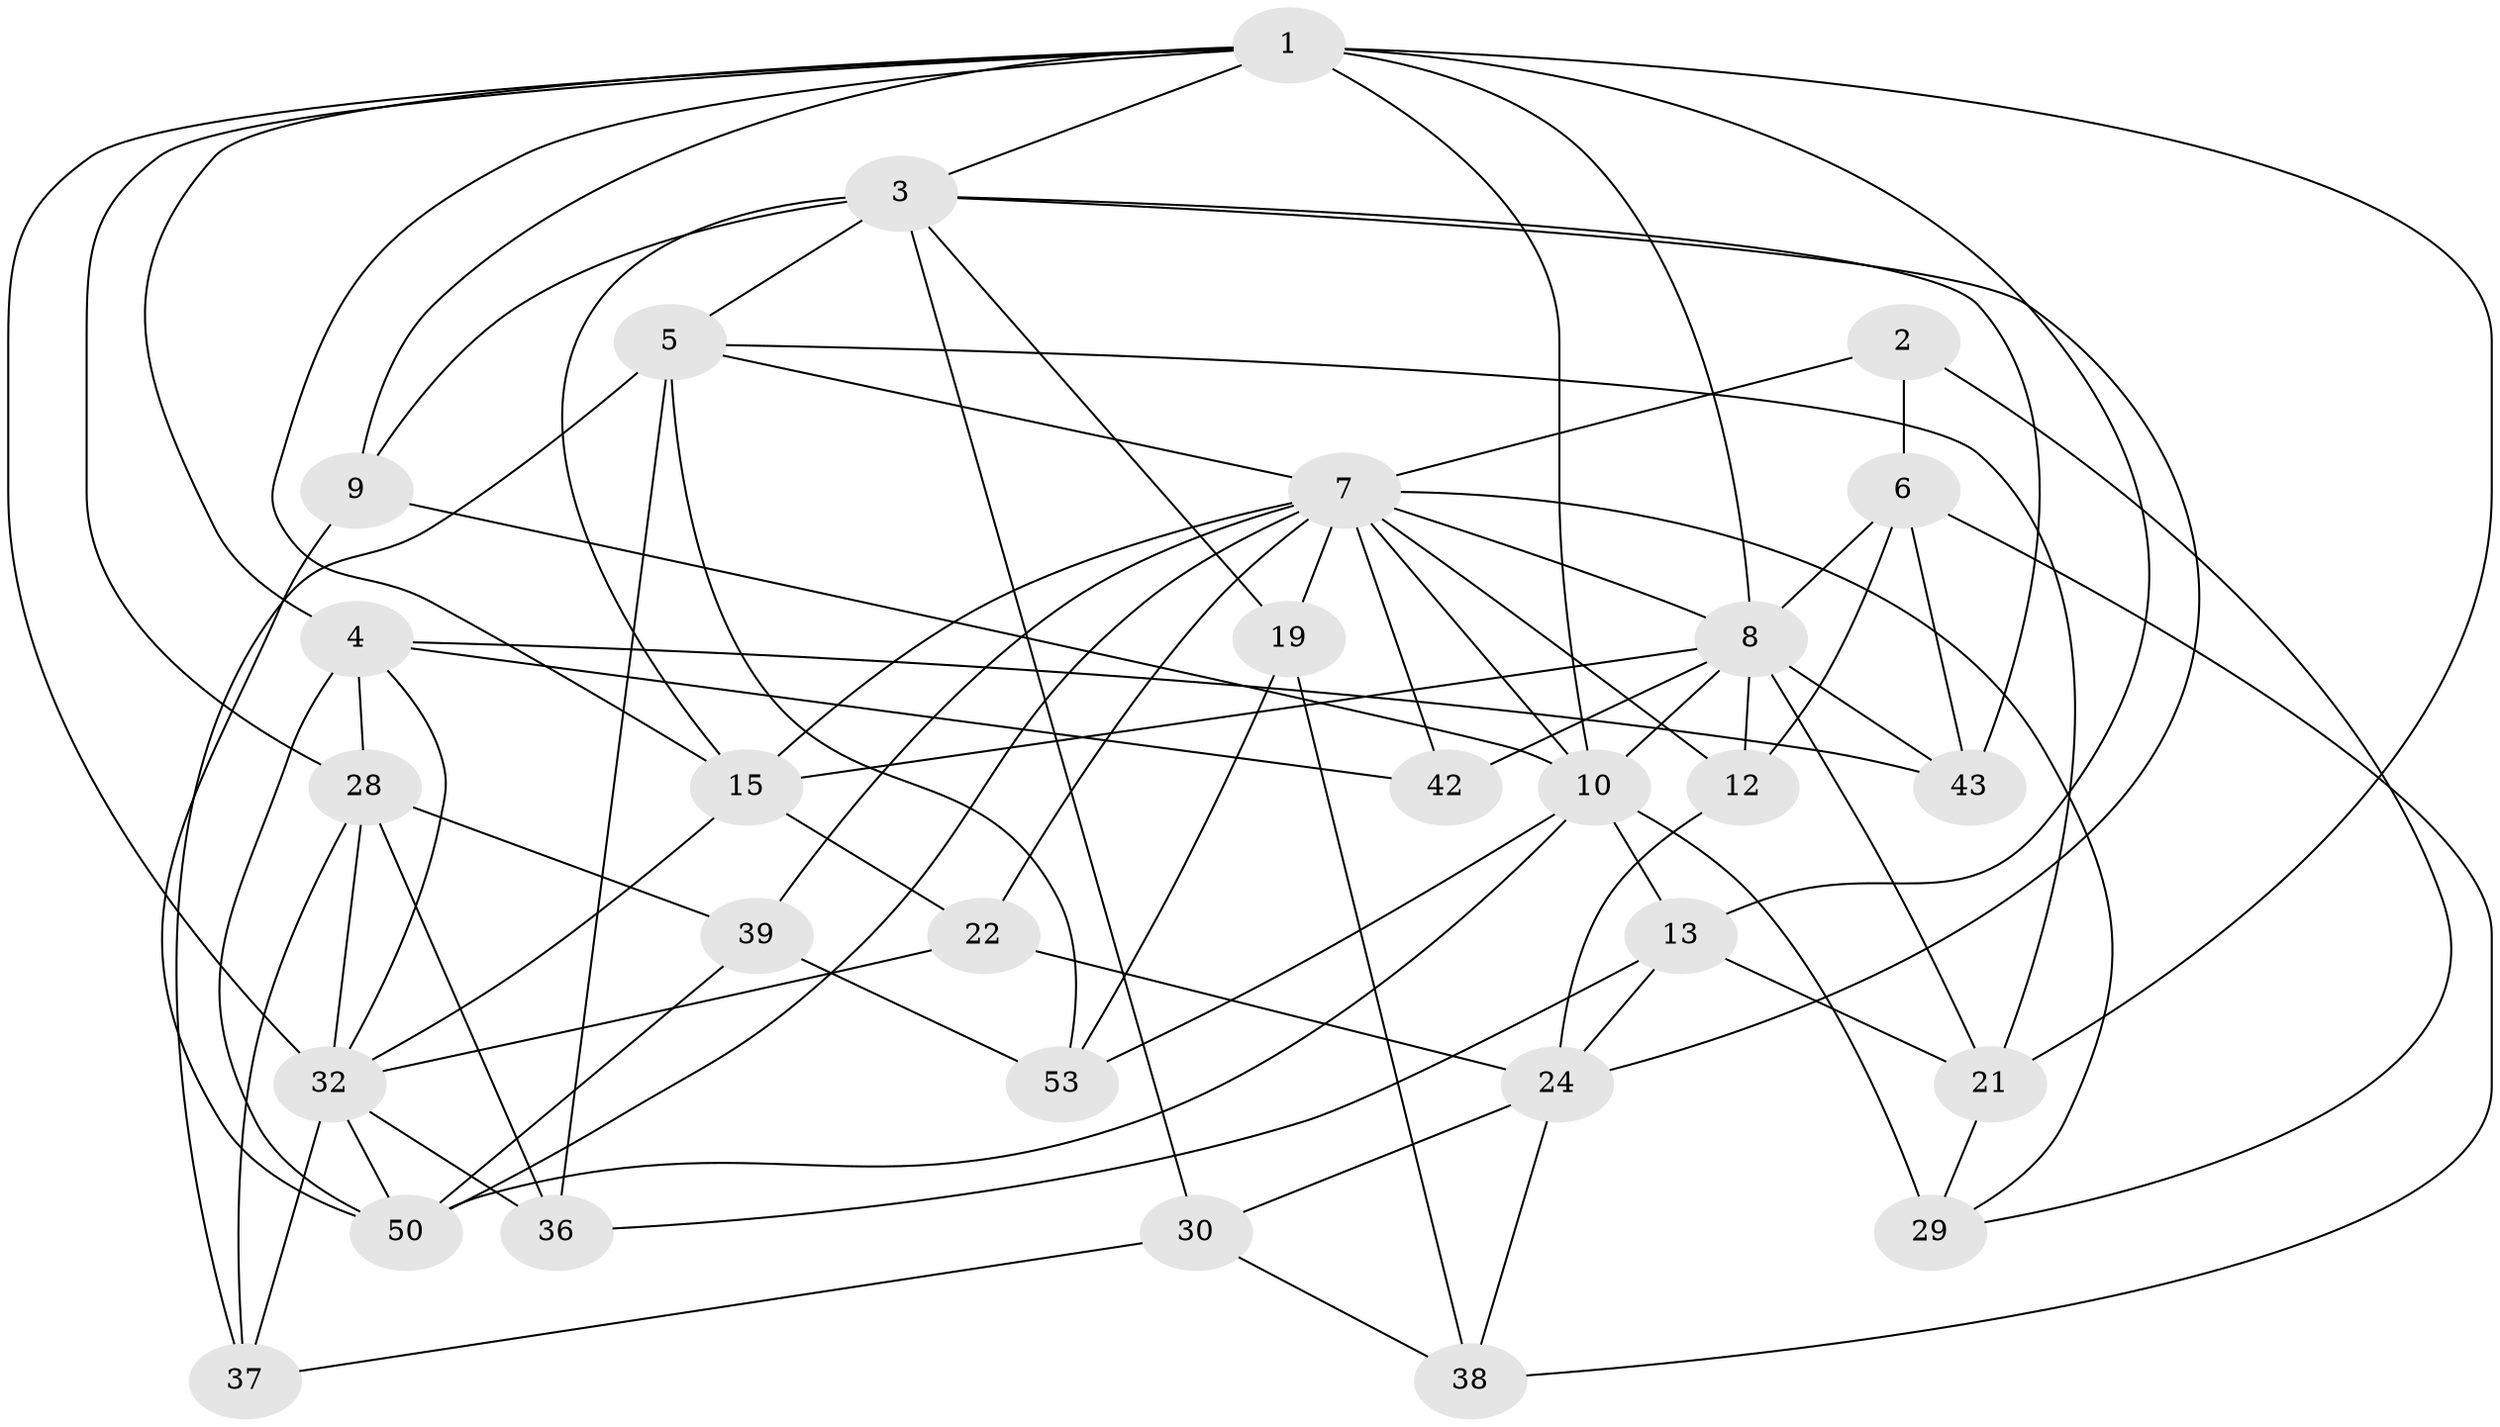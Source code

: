 // original degree distribution, {4: 1.0}
// Generated by graph-tools (version 1.1) at 2025/16/03/09/25 04:16:41]
// undirected, 29 vertices, 80 edges
graph export_dot {
graph [start="1"]
  node [color=gray90,style=filled];
  1 [super="+11+52+14"];
  2;
  3 [super="+59+16"];
  4 [super="+17+57"];
  5 [super="+49"];
  6 [super="+44"];
  7 [super="+46+18"];
  8 [super="+25+56+20"];
  9;
  10 [super="+31+47+34"];
  12;
  13 [super="+23"];
  15 [super="+26"];
  19;
  21 [super="+45"];
  22;
  24 [super="+40"];
  28 [super="+58"];
  29 [super="+54"];
  30;
  32 [super="+48+33"];
  36;
  37;
  38;
  39;
  42;
  43;
  50 [super="+55"];
  53;
  1 -- 13 [weight=2];
  1 -- 15;
  1 -- 8 [weight=2];
  1 -- 4 [weight=2];
  1 -- 32;
  1 -- 21 [weight=2];
  1 -- 9;
  1 -- 10;
  1 -- 3;
  1 -- 28;
  2 -- 6 [weight=2];
  2 -- 29;
  2 -- 7;
  3 -- 24;
  3 -- 9;
  3 -- 43;
  3 -- 5;
  3 -- 19;
  3 -- 30;
  3 -- 15;
  4 -- 42 [weight=2];
  4 -- 32;
  4 -- 50;
  4 -- 43;
  4 -- 28;
  5 -- 36;
  5 -- 7;
  5 -- 53;
  5 -- 37;
  5 -- 21;
  6 -- 38;
  6 -- 12;
  6 -- 8;
  6 -- 43;
  7 -- 19;
  7 -- 50;
  7 -- 12;
  7 -- 39;
  7 -- 42;
  7 -- 22;
  7 -- 29;
  7 -- 10;
  7 -- 8;
  7 -- 15;
  8 -- 42;
  8 -- 43;
  8 -- 12;
  8 -- 10;
  8 -- 15;
  8 -- 21;
  9 -- 50;
  9 -- 10;
  10 -- 29 [weight=3];
  10 -- 53;
  10 -- 13;
  10 -- 50;
  12 -- 24;
  13 -- 24;
  13 -- 36;
  13 -- 21;
  15 -- 22;
  15 -- 32;
  19 -- 53;
  19 -- 38;
  21 -- 29;
  22 -- 32;
  22 -- 24;
  24 -- 30;
  24 -- 38;
  28 -- 39;
  28 -- 37;
  28 -- 36;
  28 -- 32;
  30 -- 38;
  30 -- 37;
  32 -- 36;
  32 -- 37;
  32 -- 50;
  39 -- 53;
  39 -- 50;
}
